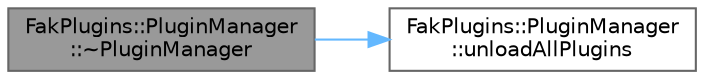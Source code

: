 digraph "FakPlugins::PluginManager::~PluginManager"
{
 // LATEX_PDF_SIZE
  bgcolor="transparent";
  edge [fontname=Helvetica,fontsize=10,labelfontname=Helvetica,labelfontsize=10];
  node [fontname=Helvetica,fontsize=10,shape=box,height=0.2,width=0.4];
  rankdir="LR";
  Node1 [id="Node000001",label="FakPlugins::PluginManager\l::~PluginManager",height=0.2,width=0.4,color="gray40", fillcolor="grey60", style="filled", fontcolor="black",tooltip=" "];
  Node1 -> Node2 [id="edge1_Node000001_Node000002",color="steelblue1",style="solid",tooltip=" "];
  Node2 [id="Node000002",label="FakPlugins::PluginManager\l::unloadAllPlugins",height=0.2,width=0.4,color="grey40", fillcolor="white", style="filled",URL="$classFakPlugins_1_1PluginManager.html#a5ab7e35ee5c6fa5dba51a718914a264d",tooltip=" "];
}
